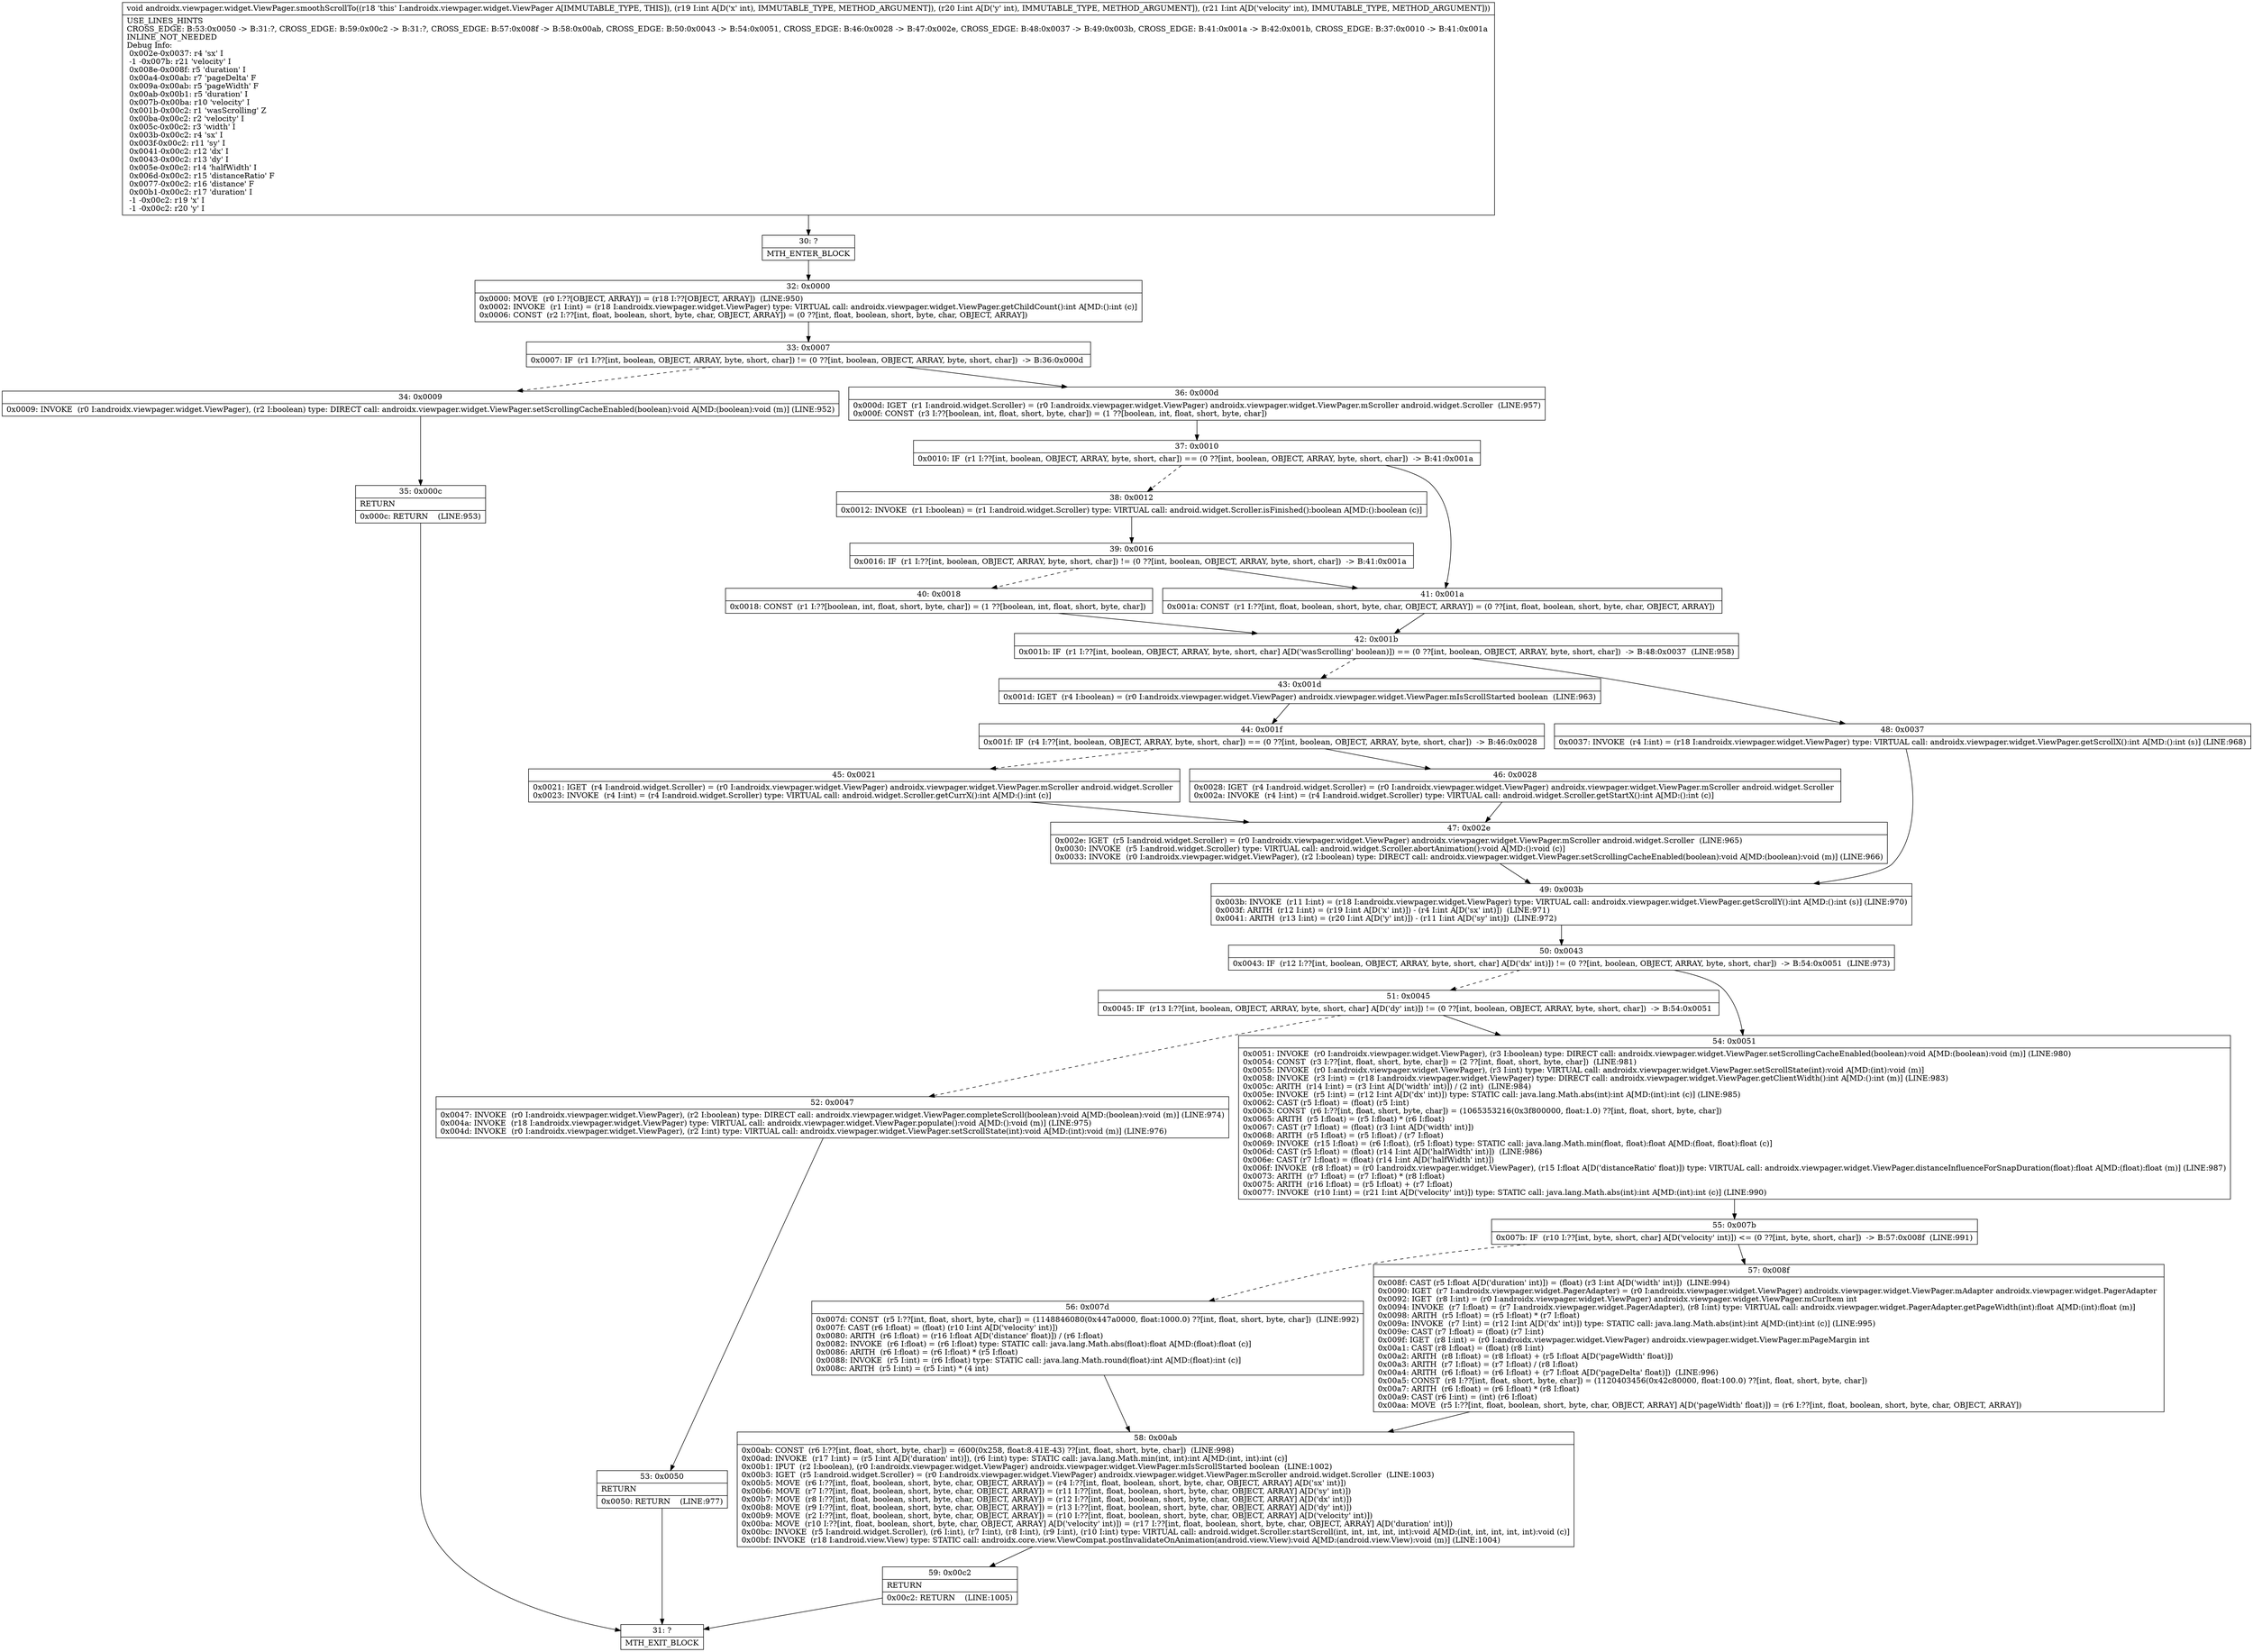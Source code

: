 digraph "CFG forandroidx.viewpager.widget.ViewPager.smoothScrollTo(III)V" {
Node_30 [shape=record,label="{30\:\ ?|MTH_ENTER_BLOCK\l}"];
Node_32 [shape=record,label="{32\:\ 0x0000|0x0000: MOVE  (r0 I:??[OBJECT, ARRAY]) = (r18 I:??[OBJECT, ARRAY])  (LINE:950)\l0x0002: INVOKE  (r1 I:int) = (r18 I:androidx.viewpager.widget.ViewPager) type: VIRTUAL call: androidx.viewpager.widget.ViewPager.getChildCount():int A[MD:():int (c)]\l0x0006: CONST  (r2 I:??[int, float, boolean, short, byte, char, OBJECT, ARRAY]) = (0 ??[int, float, boolean, short, byte, char, OBJECT, ARRAY]) \l}"];
Node_33 [shape=record,label="{33\:\ 0x0007|0x0007: IF  (r1 I:??[int, boolean, OBJECT, ARRAY, byte, short, char]) != (0 ??[int, boolean, OBJECT, ARRAY, byte, short, char])  \-\> B:36:0x000d \l}"];
Node_34 [shape=record,label="{34\:\ 0x0009|0x0009: INVOKE  (r0 I:androidx.viewpager.widget.ViewPager), (r2 I:boolean) type: DIRECT call: androidx.viewpager.widget.ViewPager.setScrollingCacheEnabled(boolean):void A[MD:(boolean):void (m)] (LINE:952)\l}"];
Node_35 [shape=record,label="{35\:\ 0x000c|RETURN\l|0x000c: RETURN    (LINE:953)\l}"];
Node_31 [shape=record,label="{31\:\ ?|MTH_EXIT_BLOCK\l}"];
Node_36 [shape=record,label="{36\:\ 0x000d|0x000d: IGET  (r1 I:android.widget.Scroller) = (r0 I:androidx.viewpager.widget.ViewPager) androidx.viewpager.widget.ViewPager.mScroller android.widget.Scroller  (LINE:957)\l0x000f: CONST  (r3 I:??[boolean, int, float, short, byte, char]) = (1 ??[boolean, int, float, short, byte, char]) \l}"];
Node_37 [shape=record,label="{37\:\ 0x0010|0x0010: IF  (r1 I:??[int, boolean, OBJECT, ARRAY, byte, short, char]) == (0 ??[int, boolean, OBJECT, ARRAY, byte, short, char])  \-\> B:41:0x001a \l}"];
Node_38 [shape=record,label="{38\:\ 0x0012|0x0012: INVOKE  (r1 I:boolean) = (r1 I:android.widget.Scroller) type: VIRTUAL call: android.widget.Scroller.isFinished():boolean A[MD:():boolean (c)]\l}"];
Node_39 [shape=record,label="{39\:\ 0x0016|0x0016: IF  (r1 I:??[int, boolean, OBJECT, ARRAY, byte, short, char]) != (0 ??[int, boolean, OBJECT, ARRAY, byte, short, char])  \-\> B:41:0x001a \l}"];
Node_40 [shape=record,label="{40\:\ 0x0018|0x0018: CONST  (r1 I:??[boolean, int, float, short, byte, char]) = (1 ??[boolean, int, float, short, byte, char]) \l}"];
Node_42 [shape=record,label="{42\:\ 0x001b|0x001b: IF  (r1 I:??[int, boolean, OBJECT, ARRAY, byte, short, char] A[D('wasScrolling' boolean)]) == (0 ??[int, boolean, OBJECT, ARRAY, byte, short, char])  \-\> B:48:0x0037  (LINE:958)\l}"];
Node_43 [shape=record,label="{43\:\ 0x001d|0x001d: IGET  (r4 I:boolean) = (r0 I:androidx.viewpager.widget.ViewPager) androidx.viewpager.widget.ViewPager.mIsScrollStarted boolean  (LINE:963)\l}"];
Node_44 [shape=record,label="{44\:\ 0x001f|0x001f: IF  (r4 I:??[int, boolean, OBJECT, ARRAY, byte, short, char]) == (0 ??[int, boolean, OBJECT, ARRAY, byte, short, char])  \-\> B:46:0x0028 \l}"];
Node_45 [shape=record,label="{45\:\ 0x0021|0x0021: IGET  (r4 I:android.widget.Scroller) = (r0 I:androidx.viewpager.widget.ViewPager) androidx.viewpager.widget.ViewPager.mScroller android.widget.Scroller \l0x0023: INVOKE  (r4 I:int) = (r4 I:android.widget.Scroller) type: VIRTUAL call: android.widget.Scroller.getCurrX():int A[MD:():int (c)]\l}"];
Node_47 [shape=record,label="{47\:\ 0x002e|0x002e: IGET  (r5 I:android.widget.Scroller) = (r0 I:androidx.viewpager.widget.ViewPager) androidx.viewpager.widget.ViewPager.mScroller android.widget.Scroller  (LINE:965)\l0x0030: INVOKE  (r5 I:android.widget.Scroller) type: VIRTUAL call: android.widget.Scroller.abortAnimation():void A[MD:():void (c)]\l0x0033: INVOKE  (r0 I:androidx.viewpager.widget.ViewPager), (r2 I:boolean) type: DIRECT call: androidx.viewpager.widget.ViewPager.setScrollingCacheEnabled(boolean):void A[MD:(boolean):void (m)] (LINE:966)\l}"];
Node_49 [shape=record,label="{49\:\ 0x003b|0x003b: INVOKE  (r11 I:int) = (r18 I:androidx.viewpager.widget.ViewPager) type: VIRTUAL call: androidx.viewpager.widget.ViewPager.getScrollY():int A[MD:():int (s)] (LINE:970)\l0x003f: ARITH  (r12 I:int) = (r19 I:int A[D('x' int)]) \- (r4 I:int A[D('sx' int)])  (LINE:971)\l0x0041: ARITH  (r13 I:int) = (r20 I:int A[D('y' int)]) \- (r11 I:int A[D('sy' int)])  (LINE:972)\l}"];
Node_50 [shape=record,label="{50\:\ 0x0043|0x0043: IF  (r12 I:??[int, boolean, OBJECT, ARRAY, byte, short, char] A[D('dx' int)]) != (0 ??[int, boolean, OBJECT, ARRAY, byte, short, char])  \-\> B:54:0x0051  (LINE:973)\l}"];
Node_51 [shape=record,label="{51\:\ 0x0045|0x0045: IF  (r13 I:??[int, boolean, OBJECT, ARRAY, byte, short, char] A[D('dy' int)]) != (0 ??[int, boolean, OBJECT, ARRAY, byte, short, char])  \-\> B:54:0x0051 \l}"];
Node_52 [shape=record,label="{52\:\ 0x0047|0x0047: INVOKE  (r0 I:androidx.viewpager.widget.ViewPager), (r2 I:boolean) type: DIRECT call: androidx.viewpager.widget.ViewPager.completeScroll(boolean):void A[MD:(boolean):void (m)] (LINE:974)\l0x004a: INVOKE  (r18 I:androidx.viewpager.widget.ViewPager) type: VIRTUAL call: androidx.viewpager.widget.ViewPager.populate():void A[MD:():void (m)] (LINE:975)\l0x004d: INVOKE  (r0 I:androidx.viewpager.widget.ViewPager), (r2 I:int) type: VIRTUAL call: androidx.viewpager.widget.ViewPager.setScrollState(int):void A[MD:(int):void (m)] (LINE:976)\l}"];
Node_53 [shape=record,label="{53\:\ 0x0050|RETURN\l|0x0050: RETURN    (LINE:977)\l}"];
Node_54 [shape=record,label="{54\:\ 0x0051|0x0051: INVOKE  (r0 I:androidx.viewpager.widget.ViewPager), (r3 I:boolean) type: DIRECT call: androidx.viewpager.widget.ViewPager.setScrollingCacheEnabled(boolean):void A[MD:(boolean):void (m)] (LINE:980)\l0x0054: CONST  (r3 I:??[int, float, short, byte, char]) = (2 ??[int, float, short, byte, char])  (LINE:981)\l0x0055: INVOKE  (r0 I:androidx.viewpager.widget.ViewPager), (r3 I:int) type: VIRTUAL call: androidx.viewpager.widget.ViewPager.setScrollState(int):void A[MD:(int):void (m)]\l0x0058: INVOKE  (r3 I:int) = (r18 I:androidx.viewpager.widget.ViewPager) type: DIRECT call: androidx.viewpager.widget.ViewPager.getClientWidth():int A[MD:():int (m)] (LINE:983)\l0x005c: ARITH  (r14 I:int) = (r3 I:int A[D('width' int)]) \/ (2 int)  (LINE:984)\l0x005e: INVOKE  (r5 I:int) = (r12 I:int A[D('dx' int)]) type: STATIC call: java.lang.Math.abs(int):int A[MD:(int):int (c)] (LINE:985)\l0x0062: CAST (r5 I:float) = (float) (r5 I:int) \l0x0063: CONST  (r6 I:??[int, float, short, byte, char]) = (1065353216(0x3f800000, float:1.0) ??[int, float, short, byte, char]) \l0x0065: ARITH  (r5 I:float) = (r5 I:float) * (r6 I:float) \l0x0067: CAST (r7 I:float) = (float) (r3 I:int A[D('width' int)]) \l0x0068: ARITH  (r5 I:float) = (r5 I:float) \/ (r7 I:float) \l0x0069: INVOKE  (r15 I:float) = (r6 I:float), (r5 I:float) type: STATIC call: java.lang.Math.min(float, float):float A[MD:(float, float):float (c)]\l0x006d: CAST (r5 I:float) = (float) (r14 I:int A[D('halfWidth' int)])  (LINE:986)\l0x006e: CAST (r7 I:float) = (float) (r14 I:int A[D('halfWidth' int)]) \l0x006f: INVOKE  (r8 I:float) = (r0 I:androidx.viewpager.widget.ViewPager), (r15 I:float A[D('distanceRatio' float)]) type: VIRTUAL call: androidx.viewpager.widget.ViewPager.distanceInfluenceForSnapDuration(float):float A[MD:(float):float (m)] (LINE:987)\l0x0073: ARITH  (r7 I:float) = (r7 I:float) * (r8 I:float) \l0x0075: ARITH  (r16 I:float) = (r5 I:float) + (r7 I:float) \l0x0077: INVOKE  (r10 I:int) = (r21 I:int A[D('velocity' int)]) type: STATIC call: java.lang.Math.abs(int):int A[MD:(int):int (c)] (LINE:990)\l}"];
Node_55 [shape=record,label="{55\:\ 0x007b|0x007b: IF  (r10 I:??[int, byte, short, char] A[D('velocity' int)]) \<= (0 ??[int, byte, short, char])  \-\> B:57:0x008f  (LINE:991)\l}"];
Node_56 [shape=record,label="{56\:\ 0x007d|0x007d: CONST  (r5 I:??[int, float, short, byte, char]) = (1148846080(0x447a0000, float:1000.0) ??[int, float, short, byte, char])  (LINE:992)\l0x007f: CAST (r6 I:float) = (float) (r10 I:int A[D('velocity' int)]) \l0x0080: ARITH  (r6 I:float) = (r16 I:float A[D('distance' float)]) \/ (r6 I:float) \l0x0082: INVOKE  (r6 I:float) = (r6 I:float) type: STATIC call: java.lang.Math.abs(float):float A[MD:(float):float (c)]\l0x0086: ARITH  (r6 I:float) = (r6 I:float) * (r5 I:float) \l0x0088: INVOKE  (r5 I:int) = (r6 I:float) type: STATIC call: java.lang.Math.round(float):int A[MD:(float):int (c)]\l0x008c: ARITH  (r5 I:int) = (r5 I:int) * (4 int) \l}"];
Node_58 [shape=record,label="{58\:\ 0x00ab|0x00ab: CONST  (r6 I:??[int, float, short, byte, char]) = (600(0x258, float:8.41E\-43) ??[int, float, short, byte, char])  (LINE:998)\l0x00ad: INVOKE  (r17 I:int) = (r5 I:int A[D('duration' int)]), (r6 I:int) type: STATIC call: java.lang.Math.min(int, int):int A[MD:(int, int):int (c)]\l0x00b1: IPUT  (r2 I:boolean), (r0 I:androidx.viewpager.widget.ViewPager) androidx.viewpager.widget.ViewPager.mIsScrollStarted boolean  (LINE:1002)\l0x00b3: IGET  (r5 I:android.widget.Scroller) = (r0 I:androidx.viewpager.widget.ViewPager) androidx.viewpager.widget.ViewPager.mScroller android.widget.Scroller  (LINE:1003)\l0x00b5: MOVE  (r6 I:??[int, float, boolean, short, byte, char, OBJECT, ARRAY]) = (r4 I:??[int, float, boolean, short, byte, char, OBJECT, ARRAY] A[D('sx' int)]) \l0x00b6: MOVE  (r7 I:??[int, float, boolean, short, byte, char, OBJECT, ARRAY]) = (r11 I:??[int, float, boolean, short, byte, char, OBJECT, ARRAY] A[D('sy' int)]) \l0x00b7: MOVE  (r8 I:??[int, float, boolean, short, byte, char, OBJECT, ARRAY]) = (r12 I:??[int, float, boolean, short, byte, char, OBJECT, ARRAY] A[D('dx' int)]) \l0x00b8: MOVE  (r9 I:??[int, float, boolean, short, byte, char, OBJECT, ARRAY]) = (r13 I:??[int, float, boolean, short, byte, char, OBJECT, ARRAY] A[D('dy' int)]) \l0x00b9: MOVE  (r2 I:??[int, float, boolean, short, byte, char, OBJECT, ARRAY]) = (r10 I:??[int, float, boolean, short, byte, char, OBJECT, ARRAY] A[D('velocity' int)]) \l0x00ba: MOVE  (r10 I:??[int, float, boolean, short, byte, char, OBJECT, ARRAY] A[D('velocity' int)]) = (r17 I:??[int, float, boolean, short, byte, char, OBJECT, ARRAY] A[D('duration' int)]) \l0x00bc: INVOKE  (r5 I:android.widget.Scroller), (r6 I:int), (r7 I:int), (r8 I:int), (r9 I:int), (r10 I:int) type: VIRTUAL call: android.widget.Scroller.startScroll(int, int, int, int, int):void A[MD:(int, int, int, int, int):void (c)]\l0x00bf: INVOKE  (r18 I:android.view.View) type: STATIC call: androidx.core.view.ViewCompat.postInvalidateOnAnimation(android.view.View):void A[MD:(android.view.View):void (m)] (LINE:1004)\l}"];
Node_59 [shape=record,label="{59\:\ 0x00c2|RETURN\l|0x00c2: RETURN    (LINE:1005)\l}"];
Node_57 [shape=record,label="{57\:\ 0x008f|0x008f: CAST (r5 I:float A[D('duration' int)]) = (float) (r3 I:int A[D('width' int)])  (LINE:994)\l0x0090: IGET  (r7 I:androidx.viewpager.widget.PagerAdapter) = (r0 I:androidx.viewpager.widget.ViewPager) androidx.viewpager.widget.ViewPager.mAdapter androidx.viewpager.widget.PagerAdapter \l0x0092: IGET  (r8 I:int) = (r0 I:androidx.viewpager.widget.ViewPager) androidx.viewpager.widget.ViewPager.mCurItem int \l0x0094: INVOKE  (r7 I:float) = (r7 I:androidx.viewpager.widget.PagerAdapter), (r8 I:int) type: VIRTUAL call: androidx.viewpager.widget.PagerAdapter.getPageWidth(int):float A[MD:(int):float (m)]\l0x0098: ARITH  (r5 I:float) = (r5 I:float) * (r7 I:float) \l0x009a: INVOKE  (r7 I:int) = (r12 I:int A[D('dx' int)]) type: STATIC call: java.lang.Math.abs(int):int A[MD:(int):int (c)] (LINE:995)\l0x009e: CAST (r7 I:float) = (float) (r7 I:int) \l0x009f: IGET  (r8 I:int) = (r0 I:androidx.viewpager.widget.ViewPager) androidx.viewpager.widget.ViewPager.mPageMargin int \l0x00a1: CAST (r8 I:float) = (float) (r8 I:int) \l0x00a2: ARITH  (r8 I:float) = (r8 I:float) + (r5 I:float A[D('pageWidth' float)]) \l0x00a3: ARITH  (r7 I:float) = (r7 I:float) \/ (r8 I:float) \l0x00a4: ARITH  (r6 I:float) = (r6 I:float) + (r7 I:float A[D('pageDelta' float)])  (LINE:996)\l0x00a5: CONST  (r8 I:??[int, float, short, byte, char]) = (1120403456(0x42c80000, float:100.0) ??[int, float, short, byte, char]) \l0x00a7: ARITH  (r6 I:float) = (r6 I:float) * (r8 I:float) \l0x00a9: CAST (r6 I:int) = (int) (r6 I:float) \l0x00aa: MOVE  (r5 I:??[int, float, boolean, short, byte, char, OBJECT, ARRAY] A[D('pageWidth' float)]) = (r6 I:??[int, float, boolean, short, byte, char, OBJECT, ARRAY]) \l}"];
Node_46 [shape=record,label="{46\:\ 0x0028|0x0028: IGET  (r4 I:android.widget.Scroller) = (r0 I:androidx.viewpager.widget.ViewPager) androidx.viewpager.widget.ViewPager.mScroller android.widget.Scroller \l0x002a: INVOKE  (r4 I:int) = (r4 I:android.widget.Scroller) type: VIRTUAL call: android.widget.Scroller.getStartX():int A[MD:():int (c)]\l}"];
Node_48 [shape=record,label="{48\:\ 0x0037|0x0037: INVOKE  (r4 I:int) = (r18 I:androidx.viewpager.widget.ViewPager) type: VIRTUAL call: androidx.viewpager.widget.ViewPager.getScrollX():int A[MD:():int (s)] (LINE:968)\l}"];
Node_41 [shape=record,label="{41\:\ 0x001a|0x001a: CONST  (r1 I:??[int, float, boolean, short, byte, char, OBJECT, ARRAY]) = (0 ??[int, float, boolean, short, byte, char, OBJECT, ARRAY]) \l}"];
MethodNode[shape=record,label="{void androidx.viewpager.widget.ViewPager.smoothScrollTo((r18 'this' I:androidx.viewpager.widget.ViewPager A[IMMUTABLE_TYPE, THIS]), (r19 I:int A[D('x' int), IMMUTABLE_TYPE, METHOD_ARGUMENT]), (r20 I:int A[D('y' int), IMMUTABLE_TYPE, METHOD_ARGUMENT]), (r21 I:int A[D('velocity' int), IMMUTABLE_TYPE, METHOD_ARGUMENT]))  | USE_LINES_HINTS\lCROSS_EDGE: B:53:0x0050 \-\> B:31:?, CROSS_EDGE: B:59:0x00c2 \-\> B:31:?, CROSS_EDGE: B:57:0x008f \-\> B:58:0x00ab, CROSS_EDGE: B:50:0x0043 \-\> B:54:0x0051, CROSS_EDGE: B:46:0x0028 \-\> B:47:0x002e, CROSS_EDGE: B:48:0x0037 \-\> B:49:0x003b, CROSS_EDGE: B:41:0x001a \-\> B:42:0x001b, CROSS_EDGE: B:37:0x0010 \-\> B:41:0x001a\lINLINE_NOT_NEEDED\lDebug Info:\l  0x002e\-0x0037: r4 'sx' I\l  \-1 \-0x007b: r21 'velocity' I\l  0x008e\-0x008f: r5 'duration' I\l  0x00a4\-0x00ab: r7 'pageDelta' F\l  0x009a\-0x00ab: r5 'pageWidth' F\l  0x00ab\-0x00b1: r5 'duration' I\l  0x007b\-0x00ba: r10 'velocity' I\l  0x001b\-0x00c2: r1 'wasScrolling' Z\l  0x00ba\-0x00c2: r2 'velocity' I\l  0x005c\-0x00c2: r3 'width' I\l  0x003b\-0x00c2: r4 'sx' I\l  0x003f\-0x00c2: r11 'sy' I\l  0x0041\-0x00c2: r12 'dx' I\l  0x0043\-0x00c2: r13 'dy' I\l  0x005e\-0x00c2: r14 'halfWidth' I\l  0x006d\-0x00c2: r15 'distanceRatio' F\l  0x0077\-0x00c2: r16 'distance' F\l  0x00b1\-0x00c2: r17 'duration' I\l  \-1 \-0x00c2: r19 'x' I\l  \-1 \-0x00c2: r20 'y' I\l}"];
MethodNode -> Node_30;Node_30 -> Node_32;
Node_32 -> Node_33;
Node_33 -> Node_34[style=dashed];
Node_33 -> Node_36;
Node_34 -> Node_35;
Node_35 -> Node_31;
Node_36 -> Node_37;
Node_37 -> Node_38[style=dashed];
Node_37 -> Node_41;
Node_38 -> Node_39;
Node_39 -> Node_40[style=dashed];
Node_39 -> Node_41;
Node_40 -> Node_42;
Node_42 -> Node_43[style=dashed];
Node_42 -> Node_48;
Node_43 -> Node_44;
Node_44 -> Node_45[style=dashed];
Node_44 -> Node_46;
Node_45 -> Node_47;
Node_47 -> Node_49;
Node_49 -> Node_50;
Node_50 -> Node_51[style=dashed];
Node_50 -> Node_54;
Node_51 -> Node_52[style=dashed];
Node_51 -> Node_54;
Node_52 -> Node_53;
Node_53 -> Node_31;
Node_54 -> Node_55;
Node_55 -> Node_56[style=dashed];
Node_55 -> Node_57;
Node_56 -> Node_58;
Node_58 -> Node_59;
Node_59 -> Node_31;
Node_57 -> Node_58;
Node_46 -> Node_47;
Node_48 -> Node_49;
Node_41 -> Node_42;
}

